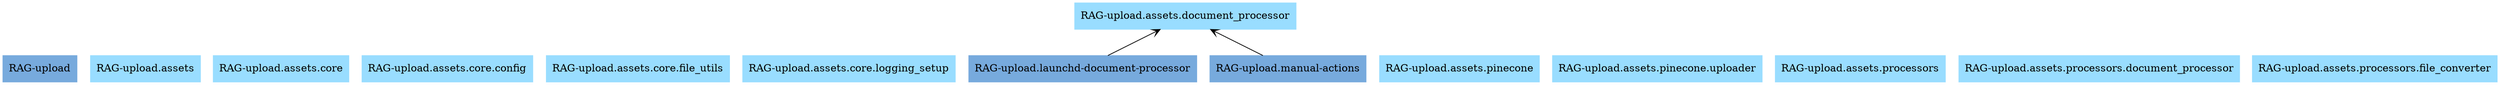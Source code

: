 digraph "packages_RAG-upload" {
rankdir=BT
charset="utf-8"
"RAG-upload" [color="#77AADD", label=<RAG-upload>, shape="box", style="filled"];
"RAG-upload.assets" [color="#99DDFF", label=<RAG-upload.assets>, shape="box", style="filled"];
"RAG-upload.assets.core" [color="#99DDFF", label=<RAG-upload.assets.core>, shape="box", style="filled"];
"RAG-upload.assets.core.config" [color="#99DDFF", label=<RAG-upload.assets.core.config>, shape="box", style="filled"];
"RAG-upload.assets.core.file_utils" [color="#99DDFF", label=<RAG-upload.assets.core.file_utils>, shape="box", style="filled"];
"RAG-upload.assets.core.logging_setup" [color="#99DDFF", label=<RAG-upload.assets.core.logging_setup>, shape="box", style="filled"];
"RAG-upload.assets.document_processor" [color="#99DDFF", label=<RAG-upload.assets.document_processor>, shape="box", style="filled"];
"RAG-upload.assets.pinecone" [color="#99DDFF", label=<RAG-upload.assets.pinecone>, shape="box", style="filled"];
"RAG-upload.assets.pinecone.uploader" [color="#99DDFF", label=<RAG-upload.assets.pinecone.uploader>, shape="box", style="filled"];
"RAG-upload.assets.processors" [color="#99DDFF", label=<RAG-upload.assets.processors>, shape="box", style="filled"];
"RAG-upload.assets.processors.document_processor" [color="#99DDFF", label=<RAG-upload.assets.processors.document_processor>, shape="box", style="filled"];
"RAG-upload.assets.processors.file_converter" [color="#99DDFF", label=<RAG-upload.assets.processors.file_converter>, shape="box", style="filled"];
"RAG-upload.launchd-document-processor" [color="#77AADD", label=<RAG-upload.launchd-document-processor>, shape="box", style="filled"];
"RAG-upload.manual-actions" [color="#77AADD", label=<RAG-upload.manual-actions>, shape="box", style="filled"];
"RAG-upload.launchd-document-processor" -> "RAG-upload.assets.document_processor" [arrowhead="open", arrowtail="none"];
"RAG-upload.manual-actions" -> "RAG-upload.assets.document_processor" [arrowhead="open", arrowtail="none"];
}
